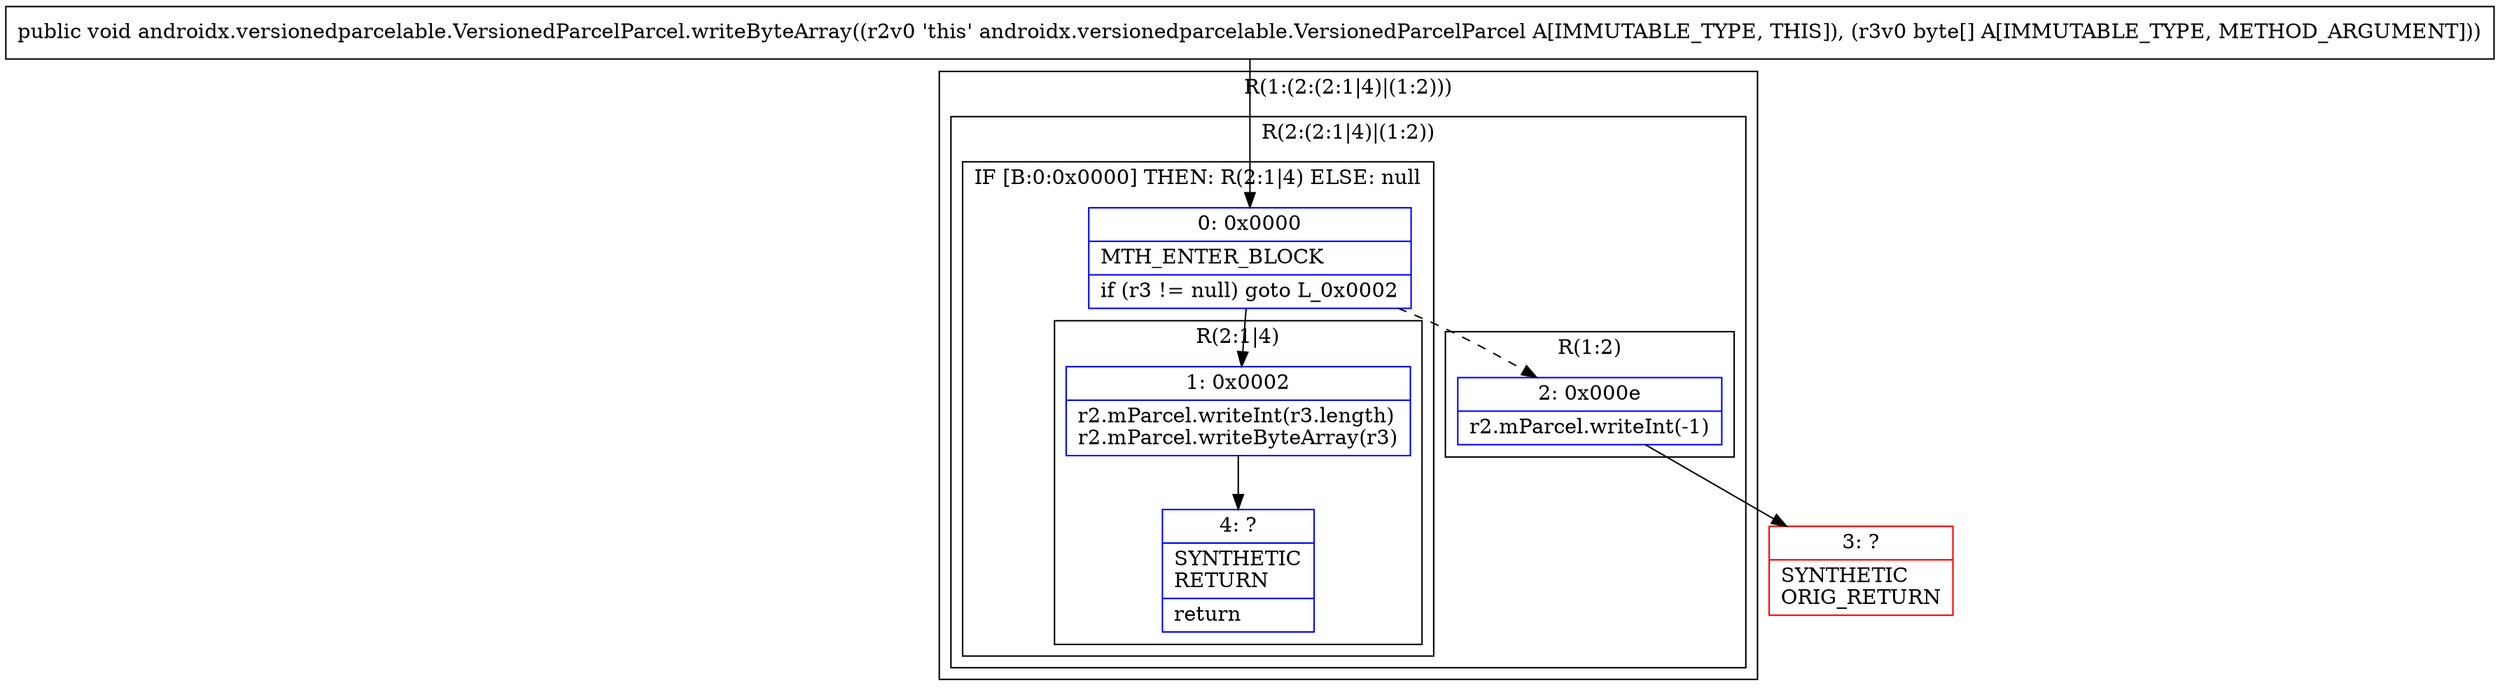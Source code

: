 digraph "CFG forandroidx.versionedparcelable.VersionedParcelParcel.writeByteArray([B)V" {
subgraph cluster_Region_1494421833 {
label = "R(1:(2:(2:1|4)|(1:2)))";
node [shape=record,color=blue];
subgraph cluster_Region_83912046 {
label = "R(2:(2:1|4)|(1:2))";
node [shape=record,color=blue];
subgraph cluster_IfRegion_737601431 {
label = "IF [B:0:0x0000] THEN: R(2:1|4) ELSE: null";
node [shape=record,color=blue];
Node_0 [shape=record,label="{0\:\ 0x0000|MTH_ENTER_BLOCK\l|if (r3 != null) goto L_0x0002\l}"];
subgraph cluster_Region_504785075 {
label = "R(2:1|4)";
node [shape=record,color=blue];
Node_1 [shape=record,label="{1\:\ 0x0002|r2.mParcel.writeInt(r3.length)\lr2.mParcel.writeByteArray(r3)\l}"];
Node_4 [shape=record,label="{4\:\ ?|SYNTHETIC\lRETURN\l|return\l}"];
}
}
subgraph cluster_Region_1598995297 {
label = "R(1:2)";
node [shape=record,color=blue];
Node_2 [shape=record,label="{2\:\ 0x000e|r2.mParcel.writeInt(\-1)\l}"];
}
}
}
Node_3 [shape=record,color=red,label="{3\:\ ?|SYNTHETIC\lORIG_RETURN\l}"];
MethodNode[shape=record,label="{public void androidx.versionedparcelable.VersionedParcelParcel.writeByteArray((r2v0 'this' androidx.versionedparcelable.VersionedParcelParcel A[IMMUTABLE_TYPE, THIS]), (r3v0 byte[] A[IMMUTABLE_TYPE, METHOD_ARGUMENT])) }"];
MethodNode -> Node_0;
Node_0 -> Node_1;
Node_0 -> Node_2[style=dashed];
Node_1 -> Node_4;
Node_2 -> Node_3;
}

